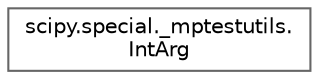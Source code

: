 digraph "Graphical Class Hierarchy"
{
 // LATEX_PDF_SIZE
  bgcolor="transparent";
  edge [fontname=Helvetica,fontsize=10,labelfontname=Helvetica,labelfontsize=10];
  node [fontname=Helvetica,fontsize=10,shape=box,height=0.2,width=0.4];
  rankdir="LR";
  Node0 [id="Node000000",label="scipy.special._mptestutils.\lIntArg",height=0.2,width=0.4,color="grey40", fillcolor="white", style="filled",URL="$d0/d52/classscipy_1_1special_1_1__mptestutils_1_1IntArg.html",tooltip=" "];
}
